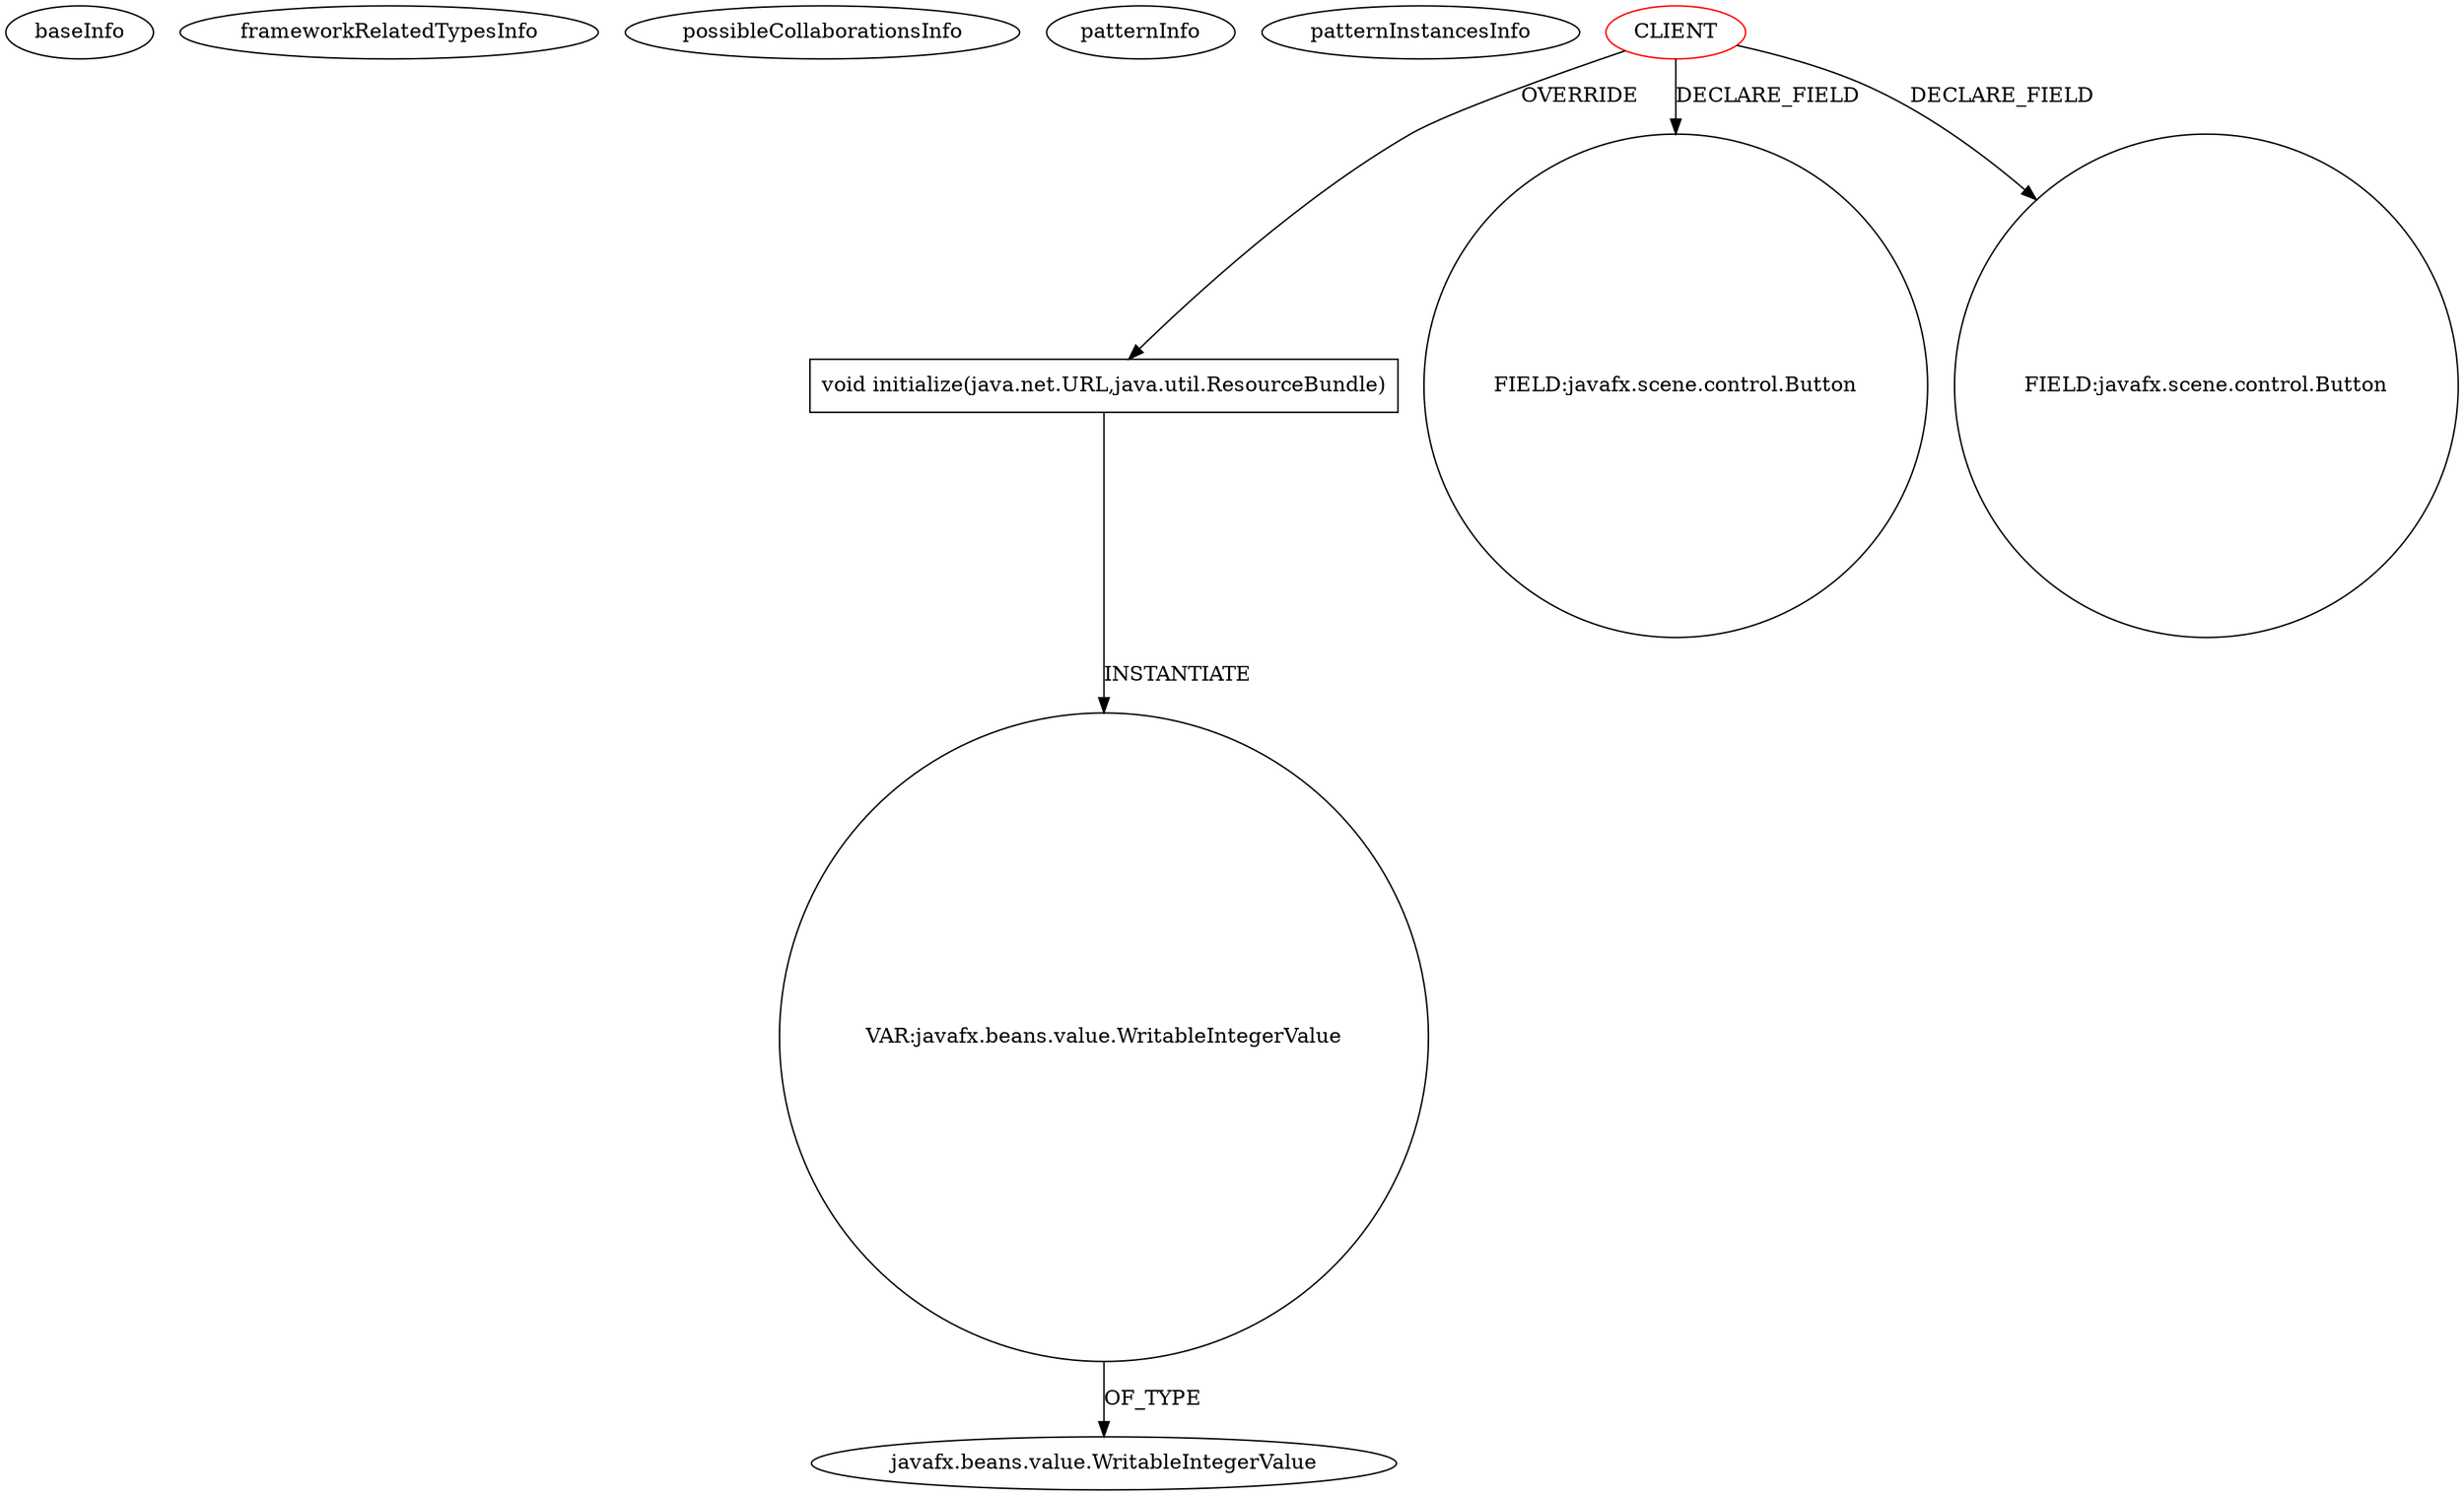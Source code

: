 digraph {
baseInfo[graphId=2980,category="pattern",isAnonymous=false,possibleRelation=false]
frameworkRelatedTypesInfo[]
possibleCollaborationsInfo[]
patternInfo[frequency=2.0,patternRootClient=0]
patternInstancesInfo[0="soonzsoonz-QuickFoot~/soonzsoonz-QuickFoot/QuickFoot-master/src/application/FXMLAdoptionController.java~FXMLAdoptionController~4247",1="bianconejo-CEFX~/bianconejo-CEFX/CEFX-master/src/cefx/CECommandeController.java~CECommandeController~2084"]
78[label="javafx.beans.value.WritableIntegerValue",vertexType="FRAMEWORK_INTERFACE_TYPE",isFrameworkType=false]
76[label="VAR:javafx.beans.value.WritableIntegerValue",vertexType="VARIABLE_EXPRESION",isFrameworkType=false,shape=circle]
22[label="void initialize(java.net.URL,java.util.ResourceBundle)",vertexType="OVERRIDING_METHOD_DECLARATION",isFrameworkType=false,shape=box]
0[label="CLIENT",vertexType="ROOT_CLIENT_CLASS_DECLARATION",isFrameworkType=false,color=red]
6[label="FIELD:javafx.scene.control.Button",vertexType="FIELD_DECLARATION",isFrameworkType=false,shape=circle]
18[label="FIELD:javafx.scene.control.Button",vertexType="FIELD_DECLARATION",isFrameworkType=false,shape=circle]
0->22[label="OVERRIDE"]
76->78[label="OF_TYPE"]
22->76[label="INSTANTIATE"]
0->18[label="DECLARE_FIELD"]
0->6[label="DECLARE_FIELD"]
}
